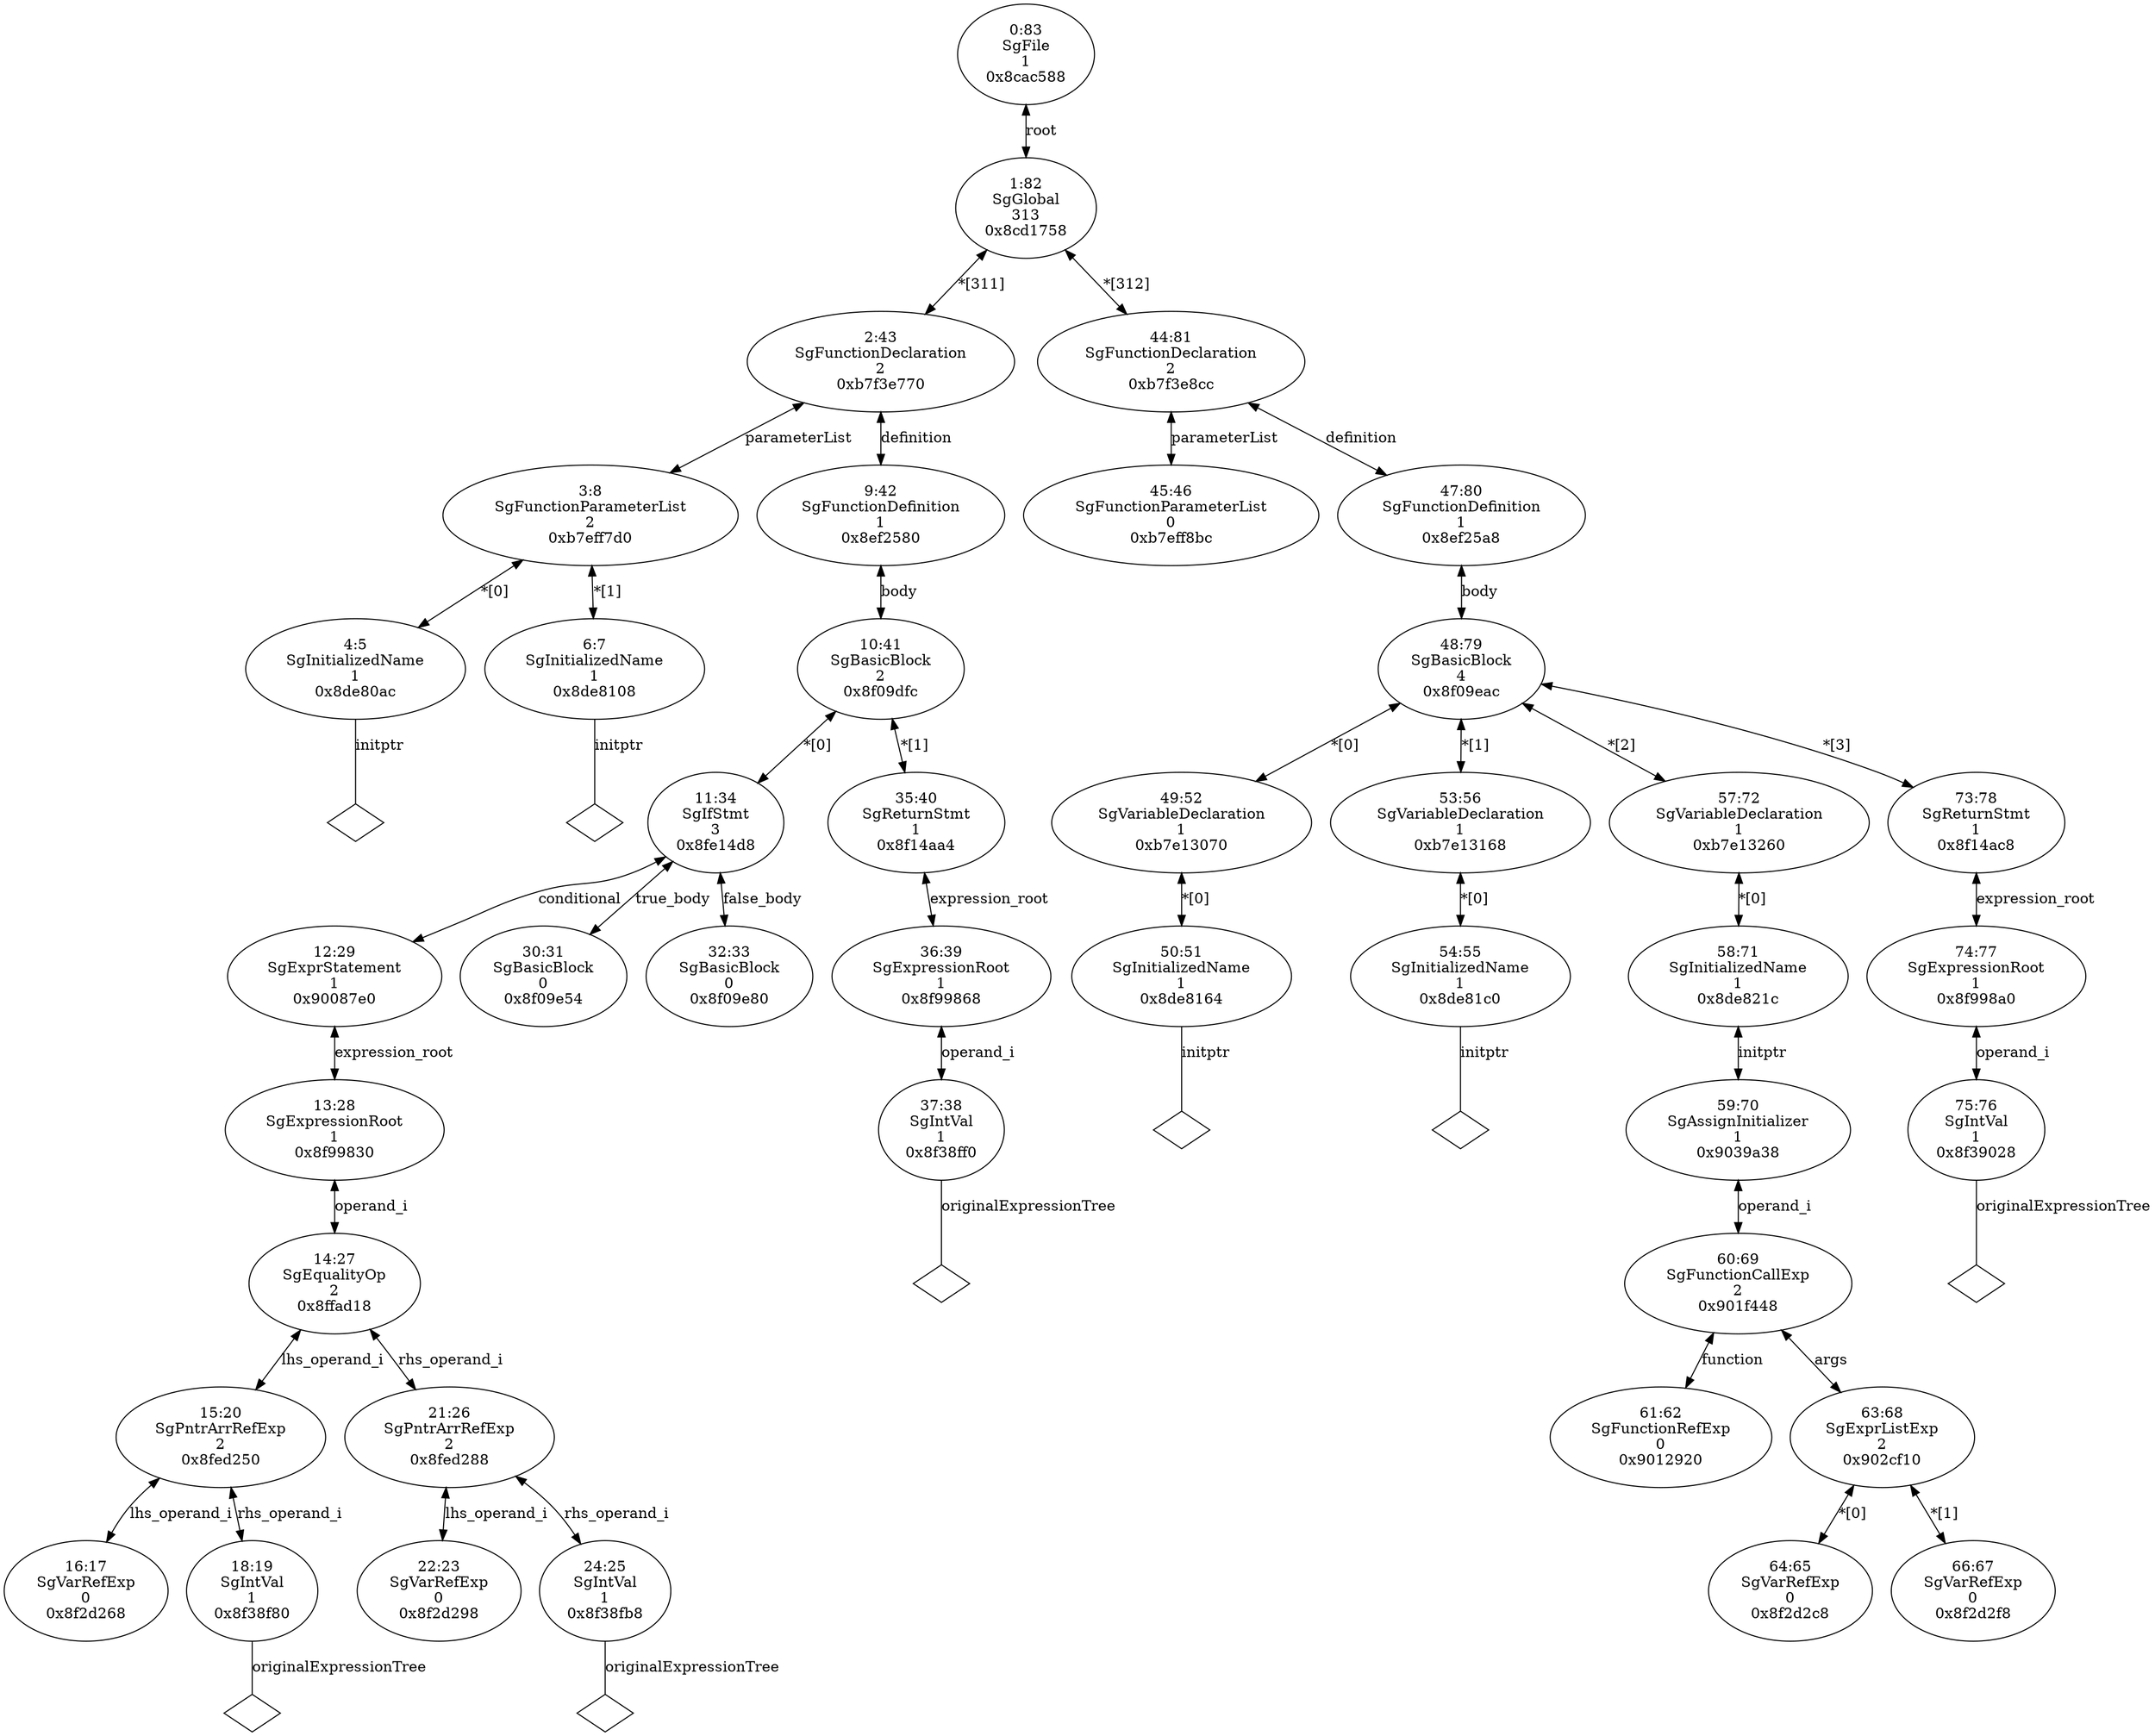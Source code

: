 digraph "G./passIntPtrArrayRef3.c.dot" {
"0x8de80ac"[label="4:5\nSgInitializedName\n1\n0x8de80ac\n" ];
"0x8de80ac" -> "0x8de80ac__initptr__null"[label="initptr" dir=none ];
"0x8de80ac__initptr__null"[label="" shape=diamond ];
"0x8de8108"[label="6:7\nSgInitializedName\n1\n0x8de8108\n" ];
"0x8de8108" -> "0x8de8108__initptr__null"[label="initptr" dir=none ];
"0x8de8108__initptr__null"[label="" shape=diamond ];
"0xb7eff7d0"[label="3:8\nSgFunctionParameterList\n2\n0xb7eff7d0\n" ];
"0xb7eff7d0" -> "0x8de80ac"[label="*[0]" dir=both ];
"0xb7eff7d0" -> "0x8de8108"[label="*[1]" dir=both ];
"0x8f2d268"[label="16:17\nSgVarRefExp\n0\n0x8f2d268\n" ];
"0x8f38f80"[label="18:19\nSgIntVal\n1\n0x8f38f80\n" ];
"0x8f38f80" -> "0x8f38f80__originalExpressionTree__null"[label="originalExpressionTree" dir=none ];
"0x8f38f80__originalExpressionTree__null"[label="" shape=diamond ];
"0x8fed250"[label="15:20\nSgPntrArrRefExp\n2\n0x8fed250\n" ];
"0x8fed250" -> "0x8f2d268"[label="lhs_operand_i" dir=both ];
"0x8fed250" -> "0x8f38f80"[label="rhs_operand_i" dir=both ];
"0x8f2d298"[label="22:23\nSgVarRefExp\n0\n0x8f2d298\n" ];
"0x8f38fb8"[label="24:25\nSgIntVal\n1\n0x8f38fb8\n" ];
"0x8f38fb8" -> "0x8f38fb8__originalExpressionTree__null"[label="originalExpressionTree" dir=none ];
"0x8f38fb8__originalExpressionTree__null"[label="" shape=diamond ];
"0x8fed288"[label="21:26\nSgPntrArrRefExp\n2\n0x8fed288\n" ];
"0x8fed288" -> "0x8f2d298"[label="lhs_operand_i" dir=both ];
"0x8fed288" -> "0x8f38fb8"[label="rhs_operand_i" dir=both ];
"0x8ffad18"[label="14:27\nSgEqualityOp\n2\n0x8ffad18\n" ];
"0x8ffad18" -> "0x8fed250"[label="lhs_operand_i" dir=both ];
"0x8ffad18" -> "0x8fed288"[label="rhs_operand_i" dir=both ];
"0x8f99830"[label="13:28\nSgExpressionRoot\n1\n0x8f99830\n" ];
"0x8f99830" -> "0x8ffad18"[label="operand_i" dir=both ];
"0x90087e0"[label="12:29\nSgExprStatement\n1\n0x90087e0\n" ];
"0x90087e0" -> "0x8f99830"[label="expression_root" dir=both ];
"0x8f09e54"[label="30:31\nSgBasicBlock\n0\n0x8f09e54\n" ];
"0x8f09e80"[label="32:33\nSgBasicBlock\n0\n0x8f09e80\n" ];
"0x8fe14d8"[label="11:34\nSgIfStmt\n3\n0x8fe14d8\n" ];
"0x8fe14d8" -> "0x90087e0"[label="conditional" dir=both ];
"0x8fe14d8" -> "0x8f09e54"[label="true_body" dir=both ];
"0x8fe14d8" -> "0x8f09e80"[label="false_body" dir=both ];
"0x8f38ff0"[label="37:38\nSgIntVal\n1\n0x8f38ff0\n" ];
"0x8f38ff0" -> "0x8f38ff0__originalExpressionTree__null"[label="originalExpressionTree" dir=none ];
"0x8f38ff0__originalExpressionTree__null"[label="" shape=diamond ];
"0x8f99868"[label="36:39\nSgExpressionRoot\n1\n0x8f99868\n" ];
"0x8f99868" -> "0x8f38ff0"[label="operand_i" dir=both ];
"0x8f14aa4"[label="35:40\nSgReturnStmt\n1\n0x8f14aa4\n" ];
"0x8f14aa4" -> "0x8f99868"[label="expression_root" dir=both ];
"0x8f09dfc"[label="10:41\nSgBasicBlock\n2\n0x8f09dfc\n" ];
"0x8f09dfc" -> "0x8fe14d8"[label="*[0]" dir=both ];
"0x8f09dfc" -> "0x8f14aa4"[label="*[1]" dir=both ];
"0x8ef2580"[label="9:42\nSgFunctionDefinition\n1\n0x8ef2580\n" ];
"0x8ef2580" -> "0x8f09dfc"[label="body" dir=both ];
"0xb7f3e770"[label="2:43\nSgFunctionDeclaration\n2\n0xb7f3e770\n" ];
"0xb7f3e770" -> "0xb7eff7d0"[label="parameterList" dir=both ];
"0xb7f3e770" -> "0x8ef2580"[label="definition" dir=both ];
"0xb7eff8bc"[label="45:46\nSgFunctionParameterList\n0\n0xb7eff8bc\n" ];
"0x8de8164"[label="50:51\nSgInitializedName\n1\n0x8de8164\n" ];
"0x8de8164" -> "0x8de8164__initptr__null"[label="initptr" dir=none ];
"0x8de8164__initptr__null"[label="" shape=diamond ];
"0xb7e13070"[label="49:52\nSgVariableDeclaration\n1\n0xb7e13070\n" ];
"0xb7e13070" -> "0x8de8164"[label="*[0]" dir=both ];
"0x8de81c0"[label="54:55\nSgInitializedName\n1\n0x8de81c0\n" ];
"0x8de81c0" -> "0x8de81c0__initptr__null"[label="initptr" dir=none ];
"0x8de81c0__initptr__null"[label="" shape=diamond ];
"0xb7e13168"[label="53:56\nSgVariableDeclaration\n1\n0xb7e13168\n" ];
"0xb7e13168" -> "0x8de81c0"[label="*[0]" dir=both ];
"0x9012920"[label="61:62\nSgFunctionRefExp\n0\n0x9012920\n" ];
"0x8f2d2c8"[label="64:65\nSgVarRefExp\n0\n0x8f2d2c8\n" ];
"0x8f2d2f8"[label="66:67\nSgVarRefExp\n0\n0x8f2d2f8\n" ];
"0x902cf10"[label="63:68\nSgExprListExp\n2\n0x902cf10\n" ];
"0x902cf10" -> "0x8f2d2c8"[label="*[0]" dir=both ];
"0x902cf10" -> "0x8f2d2f8"[label="*[1]" dir=both ];
"0x901f448"[label="60:69\nSgFunctionCallExp\n2\n0x901f448\n" ];
"0x901f448" -> "0x9012920"[label="function" dir=both ];
"0x901f448" -> "0x902cf10"[label="args" dir=both ];
"0x9039a38"[label="59:70\nSgAssignInitializer\n1\n0x9039a38\n" ];
"0x9039a38" -> "0x901f448"[label="operand_i" dir=both ];
"0x8de821c"[label="58:71\nSgInitializedName\n1\n0x8de821c\n" ];
"0x8de821c" -> "0x9039a38"[label="initptr" dir=both ];
"0xb7e13260"[label="57:72\nSgVariableDeclaration\n1\n0xb7e13260\n" ];
"0xb7e13260" -> "0x8de821c"[label="*[0]" dir=both ];
"0x8f39028"[label="75:76\nSgIntVal\n1\n0x8f39028\n" ];
"0x8f39028" -> "0x8f39028__originalExpressionTree__null"[label="originalExpressionTree" dir=none ];
"0x8f39028__originalExpressionTree__null"[label="" shape=diamond ];
"0x8f998a0"[label="74:77\nSgExpressionRoot\n1\n0x8f998a0\n" ];
"0x8f998a0" -> "0x8f39028"[label="operand_i" dir=both ];
"0x8f14ac8"[label="73:78\nSgReturnStmt\n1\n0x8f14ac8\n" ];
"0x8f14ac8" -> "0x8f998a0"[label="expression_root" dir=both ];
"0x8f09eac"[label="48:79\nSgBasicBlock\n4\n0x8f09eac\n" ];
"0x8f09eac" -> "0xb7e13070"[label="*[0]" dir=both ];
"0x8f09eac" -> "0xb7e13168"[label="*[1]" dir=both ];
"0x8f09eac" -> "0xb7e13260"[label="*[2]" dir=both ];
"0x8f09eac" -> "0x8f14ac8"[label="*[3]" dir=both ];
"0x8ef25a8"[label="47:80\nSgFunctionDefinition\n1\n0x8ef25a8\n" ];
"0x8ef25a8" -> "0x8f09eac"[label="body" dir=both ];
"0xb7f3e8cc"[label="44:81\nSgFunctionDeclaration\n2\n0xb7f3e8cc\n" ];
"0xb7f3e8cc" -> "0xb7eff8bc"[label="parameterList" dir=both ];
"0xb7f3e8cc" -> "0x8ef25a8"[label="definition" dir=both ];
"0x8cd1758"[label="1:82\nSgGlobal\n313\n0x8cd1758\n" ];
"0x8cd1758" -> "0xb7f3e770"[label="*[311]" dir=both ];
"0x8cd1758" -> "0xb7f3e8cc"[label="*[312]" dir=both ];
"0x8cac588"[label="0:83\nSgFile\n1\n0x8cac588\n" ];
"0x8cac588" -> "0x8cd1758"[label="root" dir=both ];
}
